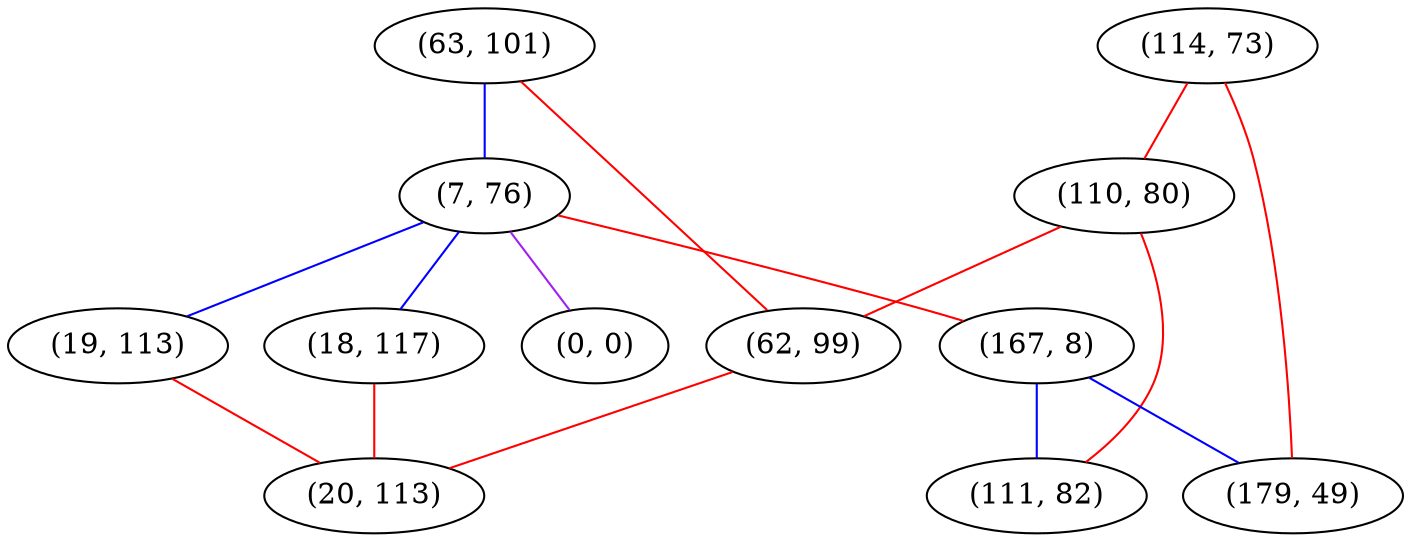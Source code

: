 graph "" {
"(114, 73)";
"(63, 101)";
"(110, 80)";
"(7, 76)";
"(167, 8)";
"(19, 113)";
"(179, 49)";
"(62, 99)";
"(0, 0)";
"(111, 82)";
"(18, 117)";
"(20, 113)";
"(114, 73)" -- "(179, 49)"  [color=red, key=0, weight=1];
"(114, 73)" -- "(110, 80)"  [color=red, key=0, weight=1];
"(63, 101)" -- "(62, 99)"  [color=red, key=0, weight=1];
"(63, 101)" -- "(7, 76)"  [color=blue, key=0, weight=3];
"(110, 80)" -- "(62, 99)"  [color=red, key=0, weight=1];
"(110, 80)" -- "(111, 82)"  [color=red, key=0, weight=1];
"(7, 76)" -- "(18, 117)"  [color=blue, key=0, weight=3];
"(7, 76)" -- "(0, 0)"  [color=purple, key=0, weight=4];
"(7, 76)" -- "(167, 8)"  [color=red, key=0, weight=1];
"(7, 76)" -- "(19, 113)"  [color=blue, key=0, weight=3];
"(167, 8)" -- "(179, 49)"  [color=blue, key=0, weight=3];
"(167, 8)" -- "(111, 82)"  [color=blue, key=0, weight=3];
"(19, 113)" -- "(20, 113)"  [color=red, key=0, weight=1];
"(62, 99)" -- "(20, 113)"  [color=red, key=0, weight=1];
"(18, 117)" -- "(20, 113)"  [color=red, key=0, weight=1];
}

